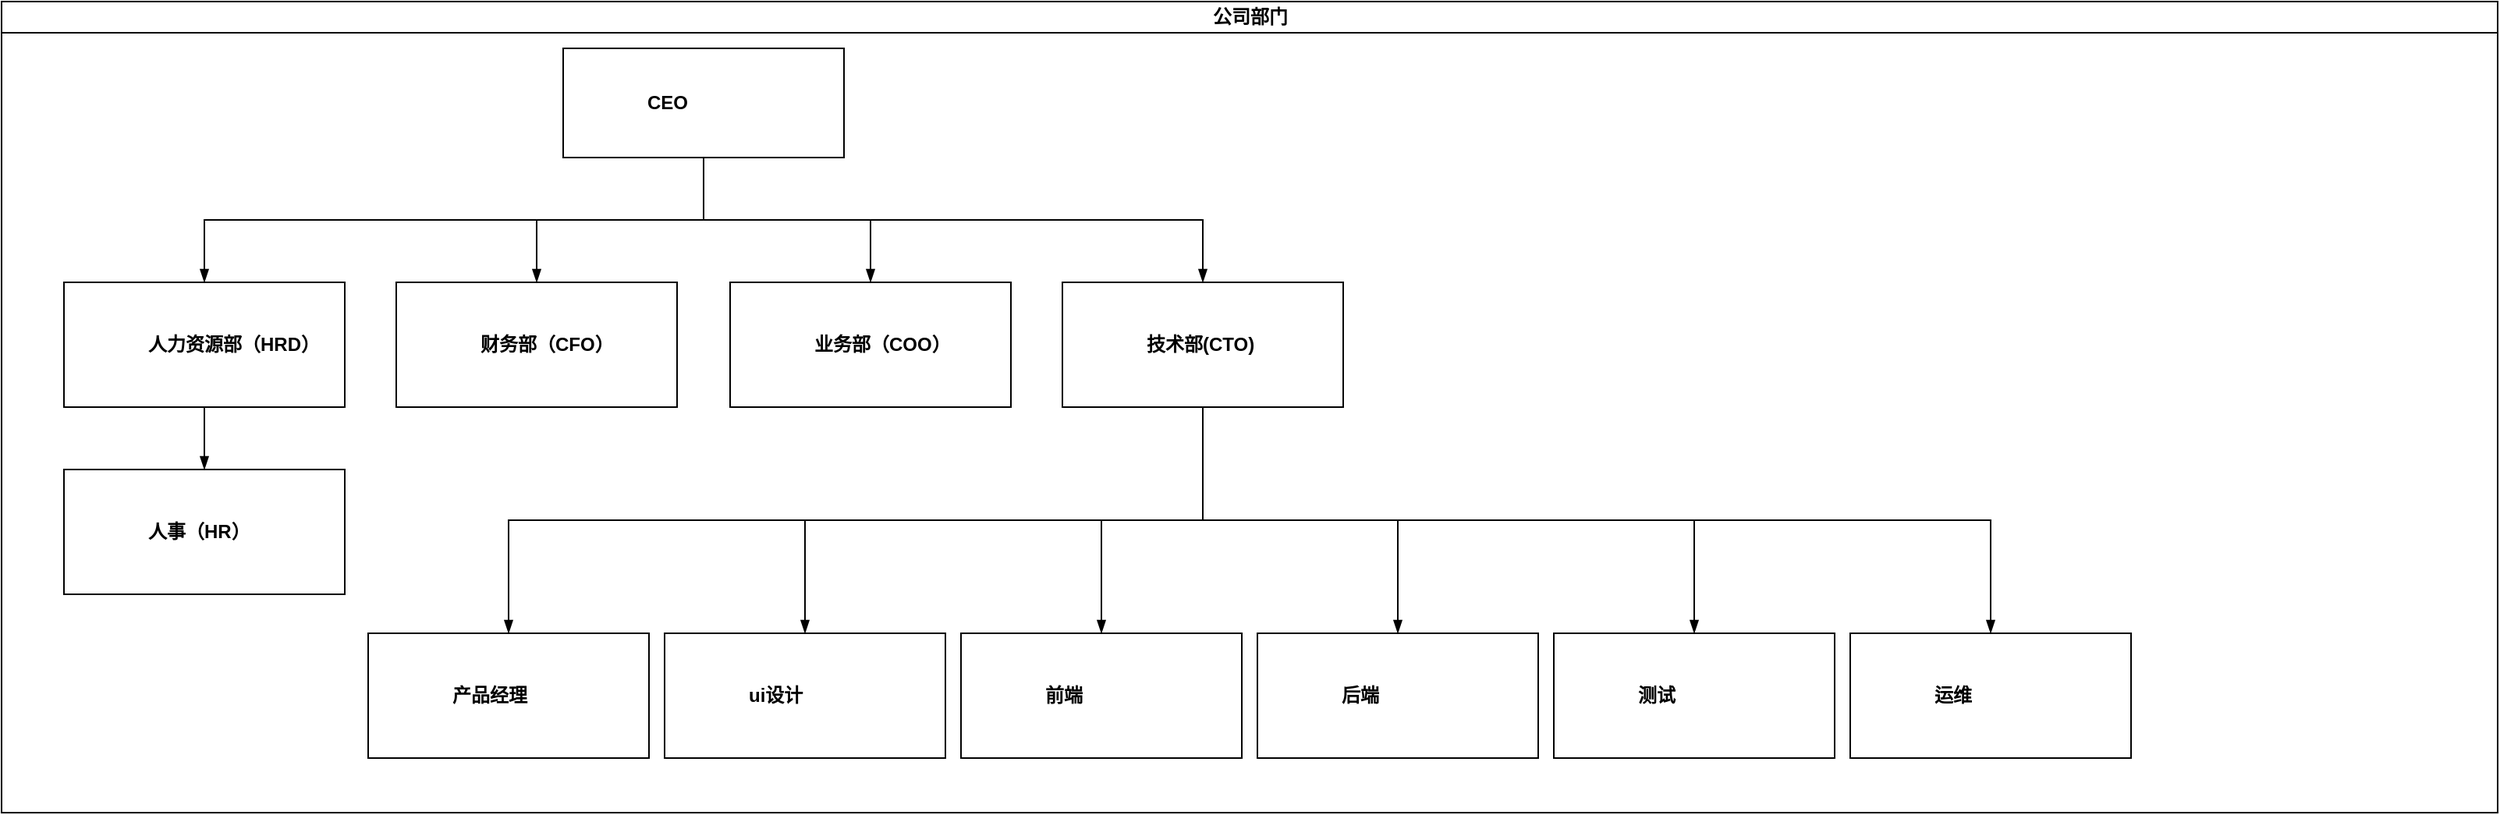 <mxfile version="21.0.6" type="github">
  <diagram id="prtHgNgQTEPvFCAcTncT" name="Page-1">
    <mxGraphModel dx="2261" dy="764" grid="1" gridSize="10" guides="1" tooltips="1" connect="1" arrows="1" fold="1" page="1" pageScale="1" pageWidth="827" pageHeight="1169" math="0" shadow="0">
      <root>
        <mxCell id="0" />
        <mxCell id="1" parent="0" />
        <mxCell id="dNxyNK7c78bLwvsdeMH5-11" value="公司部门" style="swimlane;html=1;startSize=20;horizontal=1;containerType=tree;glass=0;" parent="1" vertex="1">
          <mxGeometry x="-280" y="260" width="1600" height="520" as="geometry" />
        </mxCell>
        <UserObject label="CEO" name="Tessa Miller" position="CFO" location="Office 1" email="me@example.com" placeholders="1" link="https://www.draw.io" id="dNxyNK7c78bLwvsdeMH5-12">
          <mxCell style="label;image=https://cdn3.iconfinder.com/data/icons/user-avatars-1/512/users-3-128.png;whiteSpace=wrap;html=1;rounded=0;glass=0;treeMoving=1;treeFolding=1;" parent="dNxyNK7c78bLwvsdeMH5-11" vertex="1">
            <mxGeometry x="360" y="30" width="180" height="70" as="geometry" />
          </mxCell>
        </UserObject>
        <mxCell id="dNxyNK7c78bLwvsdeMH5-13" value="" style="endArrow=blockThin;endFill=1;fontSize=11;edgeStyle=elbowEdgeStyle;elbow=vertical;rounded=0;" parent="dNxyNK7c78bLwvsdeMH5-11" source="dNxyNK7c78bLwvsdeMH5-12" target="dNxyNK7c78bLwvsdeMH5-14" edge="1">
          <mxGeometry relative="1" as="geometry" />
        </mxCell>
        <UserObject label="人力资源部（HRD）" name="Edward Morrison" position="Brand Manager" location="Office 2" email="me@example.com" placeholders="1" link="https://www.draw.io" id="dNxyNK7c78bLwvsdeMH5-14">
          <mxCell style="label;image=https://cdn3.iconfinder.com/data/icons/user-avatars-1/512/users-10-3-128.png;whiteSpace=wrap;html=1;rounded=0;glass=0;treeFolding=1;treeMoving=1;" parent="dNxyNK7c78bLwvsdeMH5-11" vertex="1">
            <mxGeometry x="40" y="180" width="180" height="80" as="geometry" />
          </mxCell>
        </UserObject>
        <mxCell id="dNxyNK7c78bLwvsdeMH5-15" value="" style="endArrow=blockThin;endFill=1;fontSize=11;edgeStyle=elbowEdgeStyle;elbow=vertical;rounded=0;" parent="dNxyNK7c78bLwvsdeMH5-11" source="dNxyNK7c78bLwvsdeMH5-12" target="dNxyNK7c78bLwvsdeMH5-16" edge="1">
          <mxGeometry relative="1" as="geometry" />
        </mxCell>
        <UserObject label="财务部（CFO）" name="Evan Valet" position="HR Director" location="Office 4" email="me@example.com" placeholders="1" link="https://www.draw.io" id="dNxyNK7c78bLwvsdeMH5-16">
          <mxCell style="label;image=https://cdn3.iconfinder.com/data/icons/user-avatars-1/512/users-9-2-128.png;whiteSpace=wrap;html=1;rounded=0;glass=0;treeFolding=1;treeMoving=1;" parent="dNxyNK7c78bLwvsdeMH5-11" vertex="1">
            <mxGeometry x="253" y="180" width="180" height="80" as="geometry" />
          </mxCell>
        </UserObject>
        <mxCell id="dNxyNK7c78bLwvsdeMH5-17" value="" style="endArrow=blockThin;endFill=1;fontSize=11;edgeStyle=elbowEdgeStyle;elbow=vertical;rounded=0;" parent="dNxyNK7c78bLwvsdeMH5-11" source="dNxyNK7c78bLwvsdeMH5-12" target="dNxyNK7c78bLwvsdeMH5-18" edge="1">
          <mxGeometry relative="1" as="geometry" />
        </mxCell>
        <UserObject label="业务部（COO）" name="Alison Donovan" position="System Admin" location="Office 3" email="me@example.com" placeholders="1" link="https://www.draw.io" id="dNxyNK7c78bLwvsdeMH5-18">
          <mxCell style="label;image=https://cdn3.iconfinder.com/data/icons/user-avatars-1/512/users-2-128.png;whiteSpace=wrap;html=1;rounded=0;glass=0;" parent="dNxyNK7c78bLwvsdeMH5-11" vertex="1">
            <mxGeometry x="467" y="180" width="180" height="80" as="geometry" />
          </mxCell>
        </UserObject>
        <mxCell id="FVzZXXGFxtOIL5Yg-qYF-28" value="" style="endArrow=blockThin;endFill=1;fontSize=11;edgeStyle=elbowEdgeStyle;elbow=vertical;rounded=0;" edge="1" target="FVzZXXGFxtOIL5Yg-qYF-29" source="dNxyNK7c78bLwvsdeMH5-12" parent="dNxyNK7c78bLwvsdeMH5-11">
          <mxGeometry relative="1" as="geometry">
            <mxPoint x="100" y="350" as="sourcePoint" />
          </mxGeometry>
        </mxCell>
        <UserObject label="技术部(CTO)" name="Alison Donovan" position="System Admin" location="Office 3" email="me@example.com" placeholders="1" link="https://www.draw.io" id="FVzZXXGFxtOIL5Yg-qYF-29">
          <mxCell style="label;image=https://cdn3.iconfinder.com/data/icons/user-avatars-1/512/users-2-128.png;whiteSpace=wrap;html=1;rounded=0;glass=0;" vertex="1" parent="dNxyNK7c78bLwvsdeMH5-11">
            <mxGeometry x="680" y="180" width="180" height="80" as="geometry" />
          </mxCell>
        </UserObject>
        <mxCell id="FVzZXXGFxtOIL5Yg-qYF-33" value="" style="endArrow=blockThin;endFill=1;fontSize=11;edgeStyle=elbowEdgeStyle;elbow=vertical;rounded=0;" edge="1" target="FVzZXXGFxtOIL5Yg-qYF-34" source="dNxyNK7c78bLwvsdeMH5-14" parent="dNxyNK7c78bLwvsdeMH5-11">
          <mxGeometry relative="1" as="geometry">
            <mxPoint x="170" y="360" as="sourcePoint" />
          </mxGeometry>
        </mxCell>
        <UserObject label="人事（HR）" name="Edward Morrison" position="Brand Manager" location="Office 2" email="me@example.com" placeholders="1" link="https://www.draw.io" id="FVzZXXGFxtOIL5Yg-qYF-34">
          <mxCell style="label;image=https://cdn3.iconfinder.com/data/icons/user-avatars-1/512/users-10-3-128.png;whiteSpace=wrap;html=1;rounded=0;glass=0;treeFolding=1;treeMoving=1;" vertex="1" parent="dNxyNK7c78bLwvsdeMH5-11">
            <mxGeometry x="40" y="300" width="180" height="80" as="geometry" />
          </mxCell>
        </UserObject>
        <mxCell id="FVzZXXGFxtOIL5Yg-qYF-37" value="" style="endArrow=blockThin;endFill=1;fontSize=11;edgeStyle=elbowEdgeStyle;elbow=vertical;rounded=0;" edge="1" target="FVzZXXGFxtOIL5Yg-qYF-38" source="FVzZXXGFxtOIL5Yg-qYF-29" parent="dNxyNK7c78bLwvsdeMH5-11">
          <mxGeometry relative="1" as="geometry">
            <mxPoint x="170" y="360" as="sourcePoint" />
          </mxGeometry>
        </mxCell>
        <UserObject label="产品经理" name="Alison Donovan" position="System Admin" location="Office 3" email="me@example.com" placeholders="1" link="https://www.draw.io" id="FVzZXXGFxtOIL5Yg-qYF-38">
          <mxCell style="label;image=https://cdn3.iconfinder.com/data/icons/user-avatars-1/512/users-2-128.png;whiteSpace=wrap;html=1;rounded=0;glass=0;" vertex="1" parent="dNxyNK7c78bLwvsdeMH5-11">
            <mxGeometry x="235" y="405" width="180" height="80" as="geometry" />
          </mxCell>
        </UserObject>
        <mxCell id="FVzZXXGFxtOIL5Yg-qYF-39" value="" style="endArrow=blockThin;endFill=1;fontSize=11;edgeStyle=elbowEdgeStyle;elbow=vertical;rounded=0;" edge="1" target="FVzZXXGFxtOIL5Yg-qYF-40" source="FVzZXXGFxtOIL5Yg-qYF-29" parent="dNxyNK7c78bLwvsdeMH5-11">
          <mxGeometry relative="1" as="geometry">
            <mxPoint x="490" y="520" as="sourcePoint" />
          </mxGeometry>
        </mxCell>
        <UserObject label="ui设计" name="Alison Donovan" position="System Admin" location="Office 3" email="me@example.com" placeholders="1" link="https://www.draw.io" id="FVzZXXGFxtOIL5Yg-qYF-40">
          <mxCell style="label;image=https://cdn3.iconfinder.com/data/icons/user-avatars-1/512/users-2-128.png;whiteSpace=wrap;html=1;rounded=0;glass=0;" vertex="1" parent="dNxyNK7c78bLwvsdeMH5-11">
            <mxGeometry x="425" y="405" width="180" height="80" as="geometry" />
          </mxCell>
        </UserObject>
        <mxCell id="FVzZXXGFxtOIL5Yg-qYF-41" value="" style="endArrow=blockThin;endFill=1;fontSize=11;edgeStyle=elbowEdgeStyle;elbow=vertical;rounded=0;" edge="1" target="FVzZXXGFxtOIL5Yg-qYF-42" source="FVzZXXGFxtOIL5Yg-qYF-29" parent="dNxyNK7c78bLwvsdeMH5-11">
          <mxGeometry relative="1" as="geometry">
            <mxPoint x="490" y="520" as="sourcePoint" />
          </mxGeometry>
        </mxCell>
        <UserObject label="前端" name="Alison Donovan" position="System Admin" location="Office 3" email="me@example.com" placeholders="1" link="https://www.draw.io" id="FVzZXXGFxtOIL5Yg-qYF-42">
          <mxCell style="label;image=https://cdn3.iconfinder.com/data/icons/user-avatars-1/512/users-2-128.png;whiteSpace=wrap;html=1;rounded=0;glass=0;" vertex="1" parent="dNxyNK7c78bLwvsdeMH5-11">
            <mxGeometry x="615" y="405" width="180" height="80" as="geometry" />
          </mxCell>
        </UserObject>
        <UserObject label="运维" name="Alison Donovan" position="System Admin" location="Office 3" email="me@example.com" placeholders="1" link="https://www.draw.io" id="FVzZXXGFxtOIL5Yg-qYF-49">
          <mxCell style="label;image=https://cdn3.iconfinder.com/data/icons/user-avatars-1/512/users-2-128.png;whiteSpace=wrap;html=1;rounded=0;glass=0;" vertex="1" parent="dNxyNK7c78bLwvsdeMH5-11">
            <mxGeometry x="1185" y="405" width="180" height="80" as="geometry" />
          </mxCell>
        </UserObject>
        <UserObject label="测试" name="Alison Donovan" position="System Admin" location="Office 3" email="me@example.com" placeholders="1" link="https://www.draw.io" id="FVzZXXGFxtOIL5Yg-qYF-50">
          <mxCell style="label;image=https://cdn3.iconfinder.com/data/icons/user-avatars-1/512/users-2-128.png;whiteSpace=wrap;html=1;rounded=0;glass=0;" vertex="1" parent="dNxyNK7c78bLwvsdeMH5-11">
            <mxGeometry x="995" y="405" width="180" height="80" as="geometry" />
          </mxCell>
        </UserObject>
        <UserObject label="后端" name="Alison Donovan" position="System Admin" location="Office 3" email="me@example.com" placeholders="1" link="https://www.draw.io" id="FVzZXXGFxtOIL5Yg-qYF-51">
          <mxCell style="label;image=https://cdn3.iconfinder.com/data/icons/user-avatars-1/512/users-2-128.png;whiteSpace=wrap;html=1;rounded=0;glass=0;" vertex="1" parent="dNxyNK7c78bLwvsdeMH5-11">
            <mxGeometry x="805" y="405" width="180" height="80" as="geometry" />
          </mxCell>
        </UserObject>
        <mxCell id="FVzZXXGFxtOIL5Yg-qYF-52" value="" style="endArrow=blockThin;endFill=1;fontSize=11;edgeStyle=elbowEdgeStyle;elbow=vertical;rounded=0;" edge="1" parent="dNxyNK7c78bLwvsdeMH5-11" source="FVzZXXGFxtOIL5Yg-qYF-29" target="FVzZXXGFxtOIL5Yg-qYF-49">
          <mxGeometry relative="1" as="geometry">
            <mxPoint x="770" y="260" as="sourcePoint" />
            <mxPoint x="1340" y="325" as="targetPoint" />
          </mxGeometry>
        </mxCell>
        <mxCell id="FVzZXXGFxtOIL5Yg-qYF-53" value="" style="endArrow=blockThin;endFill=1;fontSize=11;edgeStyle=elbowEdgeStyle;elbow=vertical;rounded=0;" edge="1" parent="dNxyNK7c78bLwvsdeMH5-11" source="FVzZXXGFxtOIL5Yg-qYF-29" target="FVzZXXGFxtOIL5Yg-qYF-50">
          <mxGeometry relative="1" as="geometry">
            <mxPoint x="770" y="260" as="sourcePoint" />
            <mxPoint x="1150" y="325" as="targetPoint" />
          </mxGeometry>
        </mxCell>
        <mxCell id="FVzZXXGFxtOIL5Yg-qYF-54" value="" style="endArrow=blockThin;endFill=1;fontSize=11;edgeStyle=elbowEdgeStyle;elbow=vertical;rounded=0;" edge="1" parent="dNxyNK7c78bLwvsdeMH5-11" source="FVzZXXGFxtOIL5Yg-qYF-29" target="FVzZXXGFxtOIL5Yg-qYF-51">
          <mxGeometry relative="1" as="geometry">
            <mxPoint x="770" y="260" as="sourcePoint" />
            <mxPoint x="960" y="325" as="targetPoint" />
          </mxGeometry>
        </mxCell>
      </root>
    </mxGraphModel>
  </diagram>
</mxfile>
